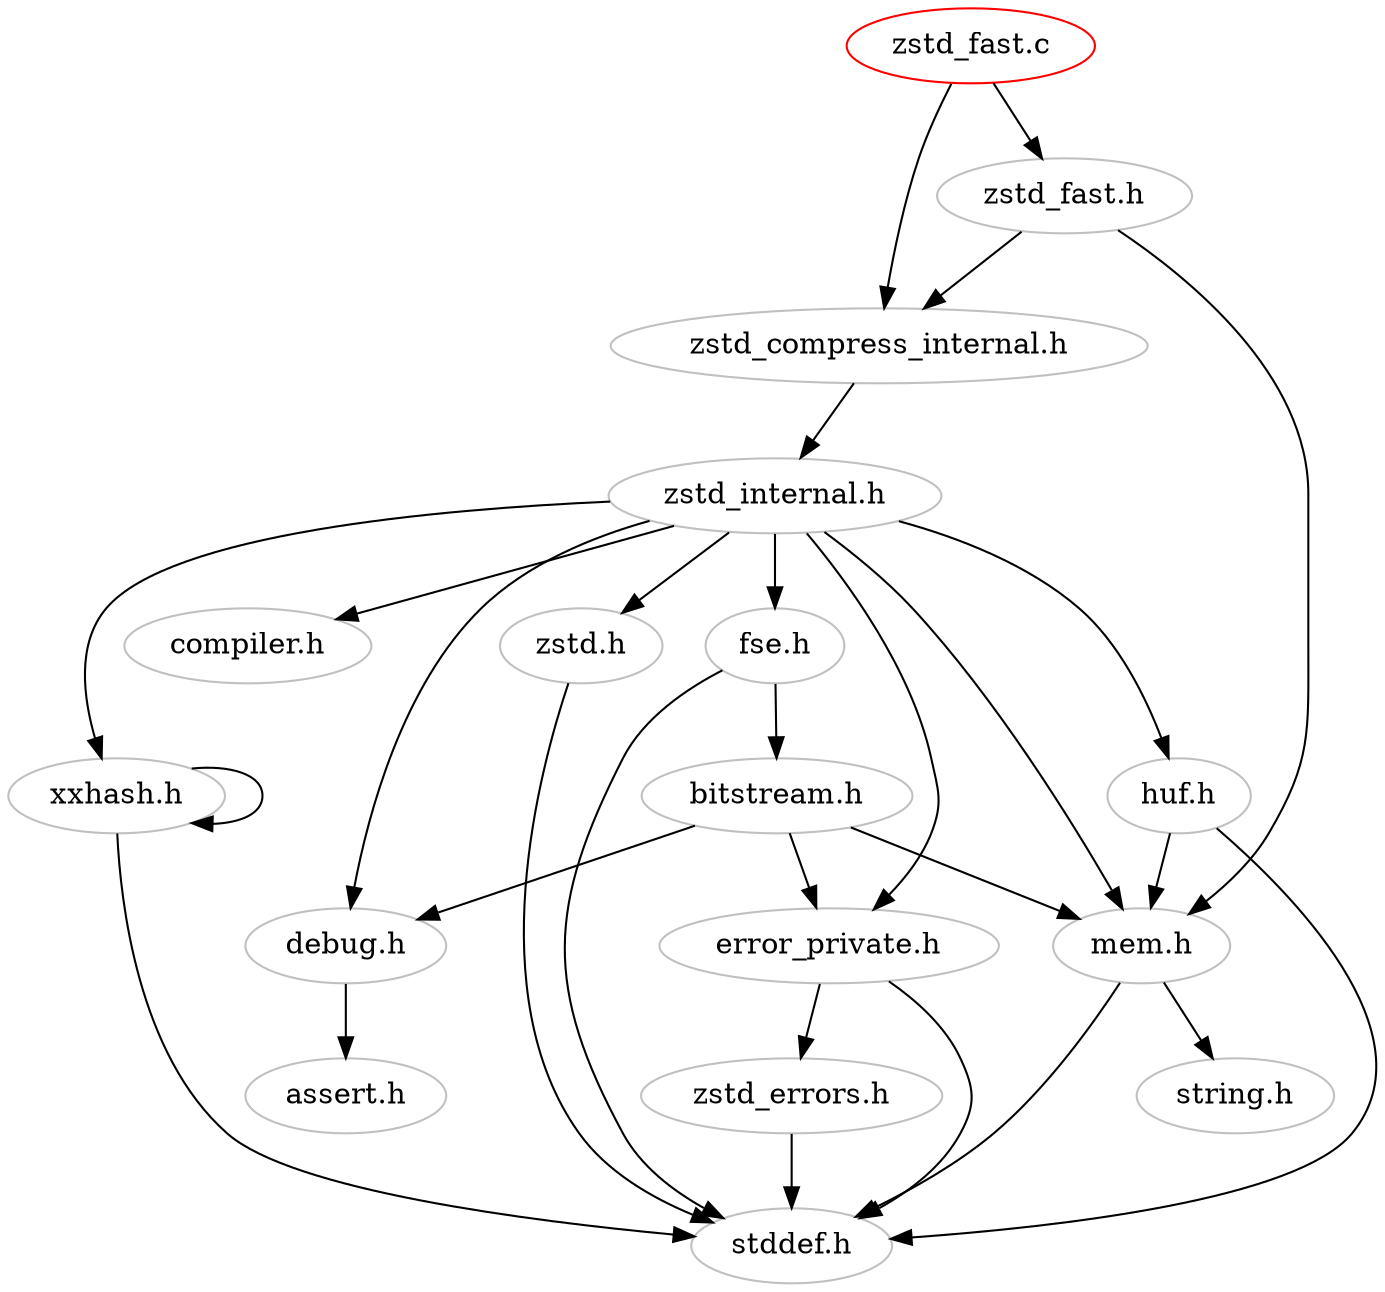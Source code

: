 digraph G {
    graph [overlap="false"]
    "/Users/quint/Downloads/zstd-dev/lib/compress/zstd_fast.c" [color=red, label="zstd_fast.c", style=solid];
    "/Users/quint/Downloads/zstd-dev/lib/compress/zstd_compress_internal.h" [color=gray, label="zstd_compress_internal.h", style=solid];
    "/Users/quint/Downloads/zstd-dev/lib/common/zstd_internal.h" [color=gray, label="zstd_internal.h", style=solid];
    "/Users/quint/Downloads/zstd-dev/lib/common/huf.h" [color=gray, label="huf.h", style=solid];
    "stddef.h" [color=gray, label="stddef.h", style=solid];
    "/Users/quint/Downloads/zstd-dev/lib/common/mem.h" [color=gray, label="mem.h", style=solid];
    "string.h" [color=gray, label="string.h", style=solid];
    "/Users/quint/Downloads/zstd-dev/lib/common/compiler.h" [color=gray, label="compiler.h", style=solid];
    "/Users/quint/Downloads/zstd-dev/lib/common/debug.h" [color=gray, label="debug.h", style=solid];
    "assert.h" [color=gray, label="assert.h", style=solid];
    "/Users/quint/Downloads/zstd-dev/lib/common/fse.h" [color=gray, label="fse.h", style=solid];
    "/Users/quint/Downloads/zstd-dev/lib/common/bitstream.h" [color=gray, label="bitstream.h", style=solid];
    "/Users/quint/Downloads/zstd-dev/lib/common/error_private.h" [color=gray, label="error_private.h", style=solid];
    "/Users/quint/Downloads/zstd-dev/lib/common/zstd_errors.h" [color=gray, label="zstd_errors.h", style=solid];
    "/Users/quint/Downloads/zstd-dev/lib/common/xxhash.h" [color=gray, label="xxhash.h", style=solid];
    "/Users/quint/Downloads/zstd-dev/lib/zstd.h" [color=gray, label="zstd.h", style=solid];
    "/Users/quint/Downloads/zstd-dev/lib/compress/zstd_fast.h" [color=gray, label="zstd_fast.h", style=solid];
    "/Users/quint/Downloads/zstd-dev/lib/compress/zstd_fast.c" -> "/Users/quint/Downloads/zstd-dev/lib/compress/zstd_compress_internal.h" [style=solid];
    "/Users/quint/Downloads/zstd-dev/lib/compress/zstd_fast.c" -> "/Users/quint/Downloads/zstd-dev/lib/compress/zstd_fast.h" [style=solid];
    "/Users/quint/Downloads/zstd-dev/lib/compress/zstd_compress_internal.h" -> "/Users/quint/Downloads/zstd-dev/lib/common/zstd_internal.h" [style=solid];
    "/Users/quint/Downloads/zstd-dev/lib/common/zstd_internal.h" -> "/Users/quint/Downloads/zstd-dev/lib/common/fse.h" [style=solid];
    "/Users/quint/Downloads/zstd-dev/lib/common/zstd_internal.h" -> "/Users/quint/Downloads/zstd-dev/lib/common/xxhash.h" [style=solid];
    "/Users/quint/Downloads/zstd-dev/lib/common/zstd_internal.h" -> "/Users/quint/Downloads/zstd-dev/lib/common/compiler.h" [style=solid];
    "/Users/quint/Downloads/zstd-dev/lib/common/zstd_internal.h" -> "/Users/quint/Downloads/zstd-dev/lib/zstd.h" [style=solid];
    "/Users/quint/Downloads/zstd-dev/lib/common/zstd_internal.h" -> "/Users/quint/Downloads/zstd-dev/lib/common/debug.h" [style=solid];
    "/Users/quint/Downloads/zstd-dev/lib/common/zstd_internal.h" -> "/Users/quint/Downloads/zstd-dev/lib/common/huf.h" [style=solid];
    "/Users/quint/Downloads/zstd-dev/lib/common/zstd_internal.h" -> "/Users/quint/Downloads/zstd-dev/lib/common/error_private.h" [style=solid];
    "/Users/quint/Downloads/zstd-dev/lib/common/zstd_internal.h" -> "/Users/quint/Downloads/zstd-dev/lib/common/mem.h" [style=solid];
    "/Users/quint/Downloads/zstd-dev/lib/common/huf.h" -> "stddef.h" [style=solid];
    "/Users/quint/Downloads/zstd-dev/lib/common/huf.h" -> "/Users/quint/Downloads/zstd-dev/lib/common/mem.h" [style=solid];
    "/Users/quint/Downloads/zstd-dev/lib/common/mem.h" -> "stddef.h" [style=solid];
    "/Users/quint/Downloads/zstd-dev/lib/common/mem.h" -> "string.h" [style=solid];
    "/Users/quint/Downloads/zstd-dev/lib/common/debug.h" -> "assert.h" [style=solid];
    "/Users/quint/Downloads/zstd-dev/lib/common/fse.h" -> "stddef.h" [style=solid];
    "/Users/quint/Downloads/zstd-dev/lib/common/fse.h" -> "/Users/quint/Downloads/zstd-dev/lib/common/bitstream.h" [style=solid];
    "/Users/quint/Downloads/zstd-dev/lib/common/bitstream.h" -> "/Users/quint/Downloads/zstd-dev/lib/common/error_private.h" [style=solid];
    "/Users/quint/Downloads/zstd-dev/lib/common/bitstream.h" -> "/Users/quint/Downloads/zstd-dev/lib/common/mem.h" [style=solid];
    "/Users/quint/Downloads/zstd-dev/lib/common/bitstream.h" -> "/Users/quint/Downloads/zstd-dev/lib/common/debug.h" [style=solid];
    "/Users/quint/Downloads/zstd-dev/lib/common/error_private.h" -> "/Users/quint/Downloads/zstd-dev/lib/common/zstd_errors.h" [style=solid];
    "/Users/quint/Downloads/zstd-dev/lib/common/error_private.h" -> "stddef.h" [style=solid];
    "/Users/quint/Downloads/zstd-dev/lib/common/zstd_errors.h" -> "stddef.h" [style=solid];
    "/Users/quint/Downloads/zstd-dev/lib/common/xxhash.h" -> "/Users/quint/Downloads/zstd-dev/lib/common/xxhash.h" [style=solid];
    "/Users/quint/Downloads/zstd-dev/lib/common/xxhash.h" -> "stddef.h" [style=solid];
    "/Users/quint/Downloads/zstd-dev/lib/zstd.h" -> "stddef.h" [style=solid];
    "/Users/quint/Downloads/zstd-dev/lib/compress/zstd_fast.h" -> "/Users/quint/Downloads/zstd-dev/lib/common/mem.h" [style=solid];
    "/Users/quint/Downloads/zstd-dev/lib/compress/zstd_fast.h" -> "/Users/quint/Downloads/zstd-dev/lib/compress/zstd_compress_internal.h" [style=solid];
}